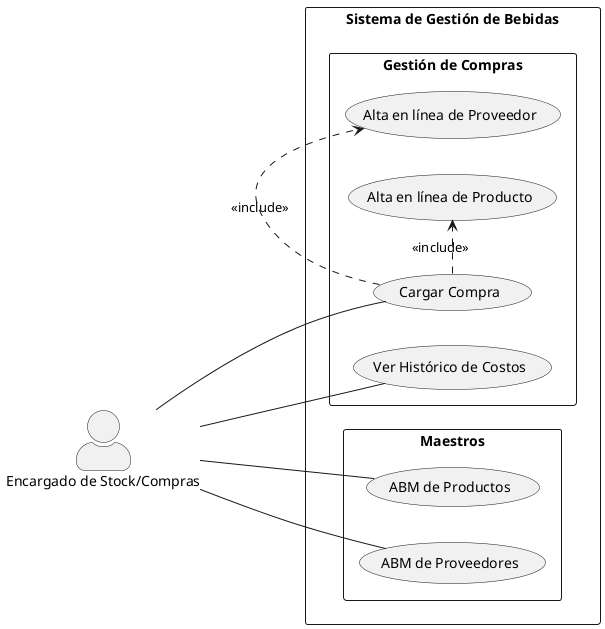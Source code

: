 @startuml
left to right direction
skinparam actorStyle awesome
skinparam packageStyle rectangle

actor "Encargado de Stock/Compras" as Encargado

rectangle "Sistema de Gestión de Bebidas" {
    package "Gestión de Compras" {
        usecase "Cargar Compra" as CargarCompra
        usecase "Alta en línea de Proveedor" as AltaProveedor
        usecase "Alta en línea de Producto" as AltaProducto
        usecase "Ver Histórico de Costos" as HistorialCostos
    }
    
    package "Maestros" {
        usecase "ABM de Productos" as ABMProducto
        usecase "ABM de Proveedores" as ABMProveedor
    }
}

Encargado -- CargarCompra
Encargado -- HistorialCostos
Encargado -- ABMProducto
Encargado -- ABMProveedor

CargarCompra .> AltaProveedor : <<include>>
CargarCompra .> AltaProducto : <<include>>

@enduml
